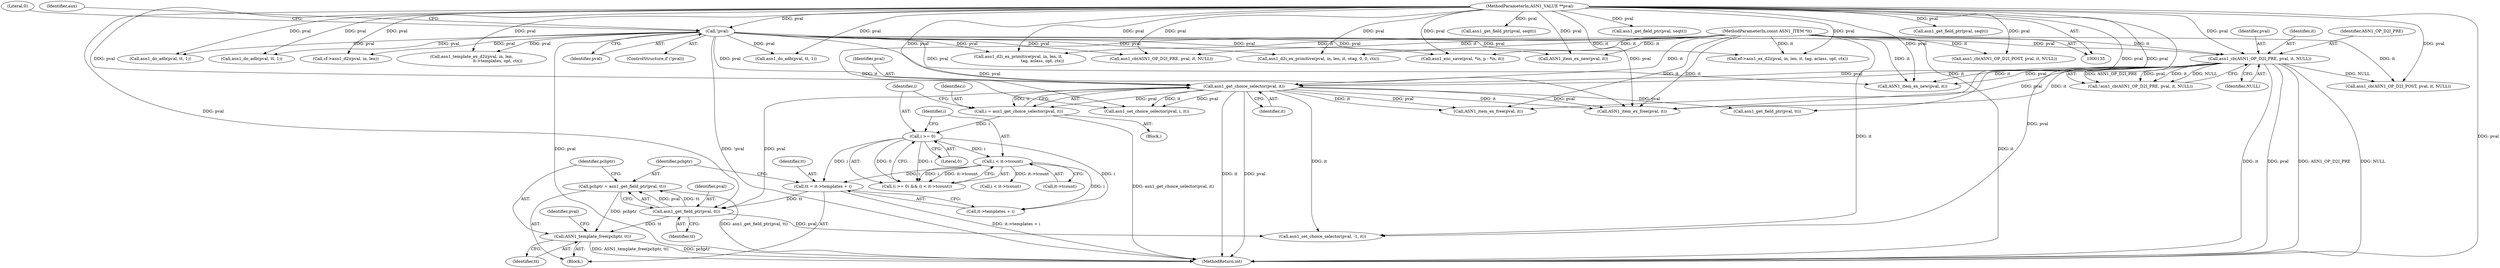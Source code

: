 digraph "0_openssl_cc598f321fbac9c04da5766243ed55d55948637d@pointer" {
"1000500" [label="(Call,pchptr = asn1_get_field_ptr(pval, tt))"];
"1000502" [label="(Call,asn1_get_field_ptr(pval, tt))"];
"1000479" [label="(Call,asn1_get_choice_selector(pval, it))"];
"1000467" [label="(Call,asn1_cb(ASN1_OP_D2I_PRE, pval, it, NULL))"];
"1000196" [label="(Call,!pval)"];
"1000136" [label="(MethodParameterIn,ASN1_VALUE **pval)"];
"1000139" [label="(MethodParameterIn,const ASN1_ITEM *it)"];
"1000493" [label="(Call,tt = it->templates + i)"];
"1000487" [label="(Call,i < it->tcount)"];
"1000484" [label="(Call,i >= 0)"];
"1000477" [label="(Call,i = asn1_get_choice_selector(pval, it))"];
"1000505" [label="(Call,ASN1_template_free(pchptr, tt))"];
"1000441" [label="(Call,cf->asn1_d2i(pval, in, len))"];
"1000199" [label="(Literal,0)"];
"1000500" [label="(Call,pchptr = asn1_get_field_ptr(pval, tt))"];
"1000487" [label="(Call,i < it->tcount)"];
"1000803" [label="(Call,asn1_do_adb(pval, tt, 1))"];
"1000481" [label="(Identifier,it)"];
"1000139" [label="(MethodParameterIn,const ASN1_ITEM *it)"];
"1000478" [label="(Identifier,i)"];
"1000494" [label="(Identifier,tt)"];
"1001019" [label="(Call,ASN1_item_ex_free(pval, it))"];
"1000243" [label="(Call,asn1_d2i_ex_primitive(pval, in, len, it,\n                                     tag, aclass, opt, ctx))"];
"1000484" [label="(Call,i >= 0)"];
"1000468" [label="(Identifier,ASN1_OP_D2I_PRE)"];
"1000495" [label="(Call,it->templates + i)"];
"1000516" [label="(Call,ASN1_item_ex_new(pval, it))"];
"1000202" [label="(Identifier,aux)"];
"1000317" [label="(Call,asn1_d2i_ex_primitive(pval, in, len, it, otag, 0, 0, ctx))"];
"1000466" [label="(Call,!asn1_cb(ASN1_OP_D2I_PRE, pval, it, NULL))"];
"1000538" [label="(Call,i < it->tcount)"];
"1000509" [label="(Identifier,pval)"];
"1000813" [label="(Call,asn1_get_field_ptr(pval, seqtt))"];
"1000477" [label="(Call,i = asn1_get_choice_selector(pval, it))"];
"1000479" [label="(Call,asn1_get_choice_selector(pval, it))"];
"1000467" [label="(Call,asn1_cb(ASN1_OP_D2I_PRE, pval, it, NULL))"];
"1000333" [label="(Call,ef->asn1_ex_d2i(pval, in, len, it, tag, aclass, opt, ctx))"];
"1000960" [label="(Call,asn1_get_field_ptr(pval, seqtt))"];
"1000488" [label="(Identifier,i)"];
"1000504" [label="(Identifier,tt)"];
"1000480" [label="(Identifier,pval)"];
"1000602" [label="(Call,asn1_set_choice_selector(pval, i, it))"];
"1000728" [label="(Call,asn1_cb(ASN1_OP_D2I_PRE, pval, it, NULL))"];
"1000503" [label="(Identifier,pval)"];
"1000469" [label="(Identifier,pval)"];
"1000471" [label="(Identifier,NULL)"];
"1000470" [label="(Identifier,it)"];
"1000486" [label="(Literal,0)"];
"1000233" [label="(Call,asn1_template_ex_d2i(pval, in, len,\n                                        it->templates, opt, ctx))"];
"1000772" [label="(Call,asn1_get_field_ptr(pval, seqtt))"];
"1000136" [label="(MethodParameterIn,ASN1_VALUE **pval)"];
"1000485" [label="(Identifier,i)"];
"1000196" [label="(Call,!pval)"];
"1000551" [label="(Call,asn1_get_field_ptr(pval, tt))"];
"1000506" [label="(Identifier,pchptr)"];
"1000507" [label="(Identifier,tt)"];
"1001034" [label="(MethodReturn,int)"];
"1000592" [label="(Call,ASN1_item_ex_free(pval, it))"];
"1000493" [label="(Call,tt = it->templates + i)"];
"1000492" [label="(Block,)"];
"1000483" [label="(Call,(i >= 0) && (i < it->tcount))"];
"1000977" [label="(Call,asn1_enc_save(pval, *in, p - *in, it))"];
"1000501" [label="(Identifier,pchptr)"];
"1000610" [label="(Call,asn1_cb(ASN1_OP_D2I_POST, pval, it, NULL))"];
"1000942" [label="(Call,asn1_do_adb(pval, tt, 1))"];
"1000991" [label="(Call,asn1_cb(ASN1_OP_D2I_POST, pval, it, NULL))"];
"1000489" [label="(Call,it->tcount)"];
"1000197" [label="(Identifier,pval)"];
"1000476" [label="(Block,)"];
"1000508" [label="(Call,asn1_set_choice_selector(pval, -1, it))"];
"1000195" [label="(ControlStructure,if (!pval))"];
"1000766" [label="(Call,asn1_do_adb(pval, tt, 1))"];
"1000716" [label="(Call,ASN1_item_ex_new(pval, it))"];
"1000505" [label="(Call,ASN1_template_free(pchptr, tt))"];
"1000502" [label="(Call,asn1_get_field_ptr(pval, tt))"];
"1000500" -> "1000492"  [label="AST: "];
"1000500" -> "1000502"  [label="CFG: "];
"1000501" -> "1000500"  [label="AST: "];
"1000502" -> "1000500"  [label="AST: "];
"1000506" -> "1000500"  [label="CFG: "];
"1000500" -> "1001034"  [label="DDG: asn1_get_field_ptr(pval, tt)"];
"1000502" -> "1000500"  [label="DDG: pval"];
"1000502" -> "1000500"  [label="DDG: tt"];
"1000500" -> "1000505"  [label="DDG: pchptr"];
"1000502" -> "1000504"  [label="CFG: "];
"1000503" -> "1000502"  [label="AST: "];
"1000504" -> "1000502"  [label="AST: "];
"1000479" -> "1000502"  [label="DDG: pval"];
"1000136" -> "1000502"  [label="DDG: pval"];
"1000493" -> "1000502"  [label="DDG: tt"];
"1000502" -> "1000505"  [label="DDG: tt"];
"1000502" -> "1000508"  [label="DDG: pval"];
"1000479" -> "1000477"  [label="AST: "];
"1000479" -> "1000481"  [label="CFG: "];
"1000480" -> "1000479"  [label="AST: "];
"1000481" -> "1000479"  [label="AST: "];
"1000477" -> "1000479"  [label="CFG: "];
"1000479" -> "1001034"  [label="DDG: pval"];
"1000479" -> "1001034"  [label="DDG: it"];
"1000479" -> "1000477"  [label="DDG: pval"];
"1000479" -> "1000477"  [label="DDG: it"];
"1000467" -> "1000479"  [label="DDG: pval"];
"1000467" -> "1000479"  [label="DDG: it"];
"1000196" -> "1000479"  [label="DDG: pval"];
"1000136" -> "1000479"  [label="DDG: pval"];
"1000139" -> "1000479"  [label="DDG: it"];
"1000479" -> "1000508"  [label="DDG: it"];
"1000479" -> "1000551"  [label="DDG: pval"];
"1000479" -> "1000592"  [label="DDG: pval"];
"1000479" -> "1000592"  [label="DDG: it"];
"1000479" -> "1000602"  [label="DDG: pval"];
"1000479" -> "1000602"  [label="DDG: it"];
"1000479" -> "1001019"  [label="DDG: pval"];
"1000479" -> "1001019"  [label="DDG: it"];
"1000467" -> "1000466"  [label="AST: "];
"1000467" -> "1000471"  [label="CFG: "];
"1000468" -> "1000467"  [label="AST: "];
"1000469" -> "1000467"  [label="AST: "];
"1000470" -> "1000467"  [label="AST: "];
"1000471" -> "1000467"  [label="AST: "];
"1000466" -> "1000467"  [label="CFG: "];
"1000467" -> "1001034"  [label="DDG: ASN1_OP_D2I_PRE"];
"1000467" -> "1001034"  [label="DDG: pval"];
"1000467" -> "1001034"  [label="DDG: NULL"];
"1000467" -> "1001034"  [label="DDG: it"];
"1000467" -> "1000466"  [label="DDG: ASN1_OP_D2I_PRE"];
"1000467" -> "1000466"  [label="DDG: pval"];
"1000467" -> "1000466"  [label="DDG: it"];
"1000467" -> "1000466"  [label="DDG: NULL"];
"1000196" -> "1000467"  [label="DDG: pval"];
"1000136" -> "1000467"  [label="DDG: pval"];
"1000139" -> "1000467"  [label="DDG: it"];
"1000467" -> "1000516"  [label="DDG: pval"];
"1000467" -> "1000516"  [label="DDG: it"];
"1000467" -> "1000610"  [label="DDG: NULL"];
"1000467" -> "1001019"  [label="DDG: pval"];
"1000467" -> "1001019"  [label="DDG: it"];
"1000196" -> "1000195"  [label="AST: "];
"1000196" -> "1000197"  [label="CFG: "];
"1000197" -> "1000196"  [label="AST: "];
"1000199" -> "1000196"  [label="CFG: "];
"1000202" -> "1000196"  [label="CFG: "];
"1000196" -> "1001034"  [label="DDG: pval"];
"1000196" -> "1001034"  [label="DDG: !pval"];
"1000136" -> "1000196"  [label="DDG: pval"];
"1000196" -> "1000233"  [label="DDG: pval"];
"1000196" -> "1000243"  [label="DDG: pval"];
"1000196" -> "1000317"  [label="DDG: pval"];
"1000196" -> "1000333"  [label="DDG: pval"];
"1000196" -> "1000441"  [label="DDG: pval"];
"1000196" -> "1000516"  [label="DDG: pval"];
"1000196" -> "1000716"  [label="DDG: pval"];
"1000196" -> "1000728"  [label="DDG: pval"];
"1000196" -> "1000766"  [label="DDG: pval"];
"1000196" -> "1000803"  [label="DDG: pval"];
"1000196" -> "1000942"  [label="DDG: pval"];
"1000196" -> "1000977"  [label="DDG: pval"];
"1000196" -> "1001019"  [label="DDG: pval"];
"1000136" -> "1000135"  [label="AST: "];
"1000136" -> "1001034"  [label="DDG: pval"];
"1000136" -> "1000233"  [label="DDG: pval"];
"1000136" -> "1000243"  [label="DDG: pval"];
"1000136" -> "1000317"  [label="DDG: pval"];
"1000136" -> "1000333"  [label="DDG: pval"];
"1000136" -> "1000441"  [label="DDG: pval"];
"1000136" -> "1000508"  [label="DDG: pval"];
"1000136" -> "1000516"  [label="DDG: pval"];
"1000136" -> "1000551"  [label="DDG: pval"];
"1000136" -> "1000592"  [label="DDG: pval"];
"1000136" -> "1000602"  [label="DDG: pval"];
"1000136" -> "1000610"  [label="DDG: pval"];
"1000136" -> "1000716"  [label="DDG: pval"];
"1000136" -> "1000728"  [label="DDG: pval"];
"1000136" -> "1000766"  [label="DDG: pval"];
"1000136" -> "1000772"  [label="DDG: pval"];
"1000136" -> "1000803"  [label="DDG: pval"];
"1000136" -> "1000813"  [label="DDG: pval"];
"1000136" -> "1000942"  [label="DDG: pval"];
"1000136" -> "1000960"  [label="DDG: pval"];
"1000136" -> "1000977"  [label="DDG: pval"];
"1000136" -> "1000991"  [label="DDG: pval"];
"1000136" -> "1001019"  [label="DDG: pval"];
"1000139" -> "1000135"  [label="AST: "];
"1000139" -> "1001034"  [label="DDG: it"];
"1000139" -> "1000243"  [label="DDG: it"];
"1000139" -> "1000317"  [label="DDG: it"];
"1000139" -> "1000333"  [label="DDG: it"];
"1000139" -> "1000508"  [label="DDG: it"];
"1000139" -> "1000516"  [label="DDG: it"];
"1000139" -> "1000592"  [label="DDG: it"];
"1000139" -> "1000602"  [label="DDG: it"];
"1000139" -> "1000610"  [label="DDG: it"];
"1000139" -> "1000716"  [label="DDG: it"];
"1000139" -> "1000728"  [label="DDG: it"];
"1000139" -> "1000977"  [label="DDG: it"];
"1000139" -> "1000991"  [label="DDG: it"];
"1000139" -> "1001019"  [label="DDG: it"];
"1000493" -> "1000492"  [label="AST: "];
"1000493" -> "1000495"  [label="CFG: "];
"1000494" -> "1000493"  [label="AST: "];
"1000495" -> "1000493"  [label="AST: "];
"1000501" -> "1000493"  [label="CFG: "];
"1000493" -> "1001034"  [label="DDG: it->templates + i"];
"1000487" -> "1000493"  [label="DDG: i"];
"1000484" -> "1000493"  [label="DDG: i"];
"1000487" -> "1000483"  [label="AST: "];
"1000487" -> "1000489"  [label="CFG: "];
"1000488" -> "1000487"  [label="AST: "];
"1000489" -> "1000487"  [label="AST: "];
"1000483" -> "1000487"  [label="CFG: "];
"1000487" -> "1000483"  [label="DDG: i"];
"1000487" -> "1000483"  [label="DDG: it->tcount"];
"1000484" -> "1000487"  [label="DDG: i"];
"1000487" -> "1000495"  [label="DDG: i"];
"1000487" -> "1000538"  [label="DDG: it->tcount"];
"1000484" -> "1000483"  [label="AST: "];
"1000484" -> "1000486"  [label="CFG: "];
"1000485" -> "1000484"  [label="AST: "];
"1000486" -> "1000484"  [label="AST: "];
"1000488" -> "1000484"  [label="CFG: "];
"1000483" -> "1000484"  [label="CFG: "];
"1000484" -> "1000483"  [label="DDG: i"];
"1000484" -> "1000483"  [label="DDG: 0"];
"1000477" -> "1000484"  [label="DDG: i"];
"1000484" -> "1000495"  [label="DDG: i"];
"1000477" -> "1000476"  [label="AST: "];
"1000478" -> "1000477"  [label="AST: "];
"1000485" -> "1000477"  [label="CFG: "];
"1000477" -> "1001034"  [label="DDG: asn1_get_choice_selector(pval, it)"];
"1000505" -> "1000492"  [label="AST: "];
"1000505" -> "1000507"  [label="CFG: "];
"1000506" -> "1000505"  [label="AST: "];
"1000507" -> "1000505"  [label="AST: "];
"1000509" -> "1000505"  [label="CFG: "];
"1000505" -> "1001034"  [label="DDG: pchptr"];
"1000505" -> "1001034"  [label="DDG: ASN1_template_free(pchptr, tt)"];
}
